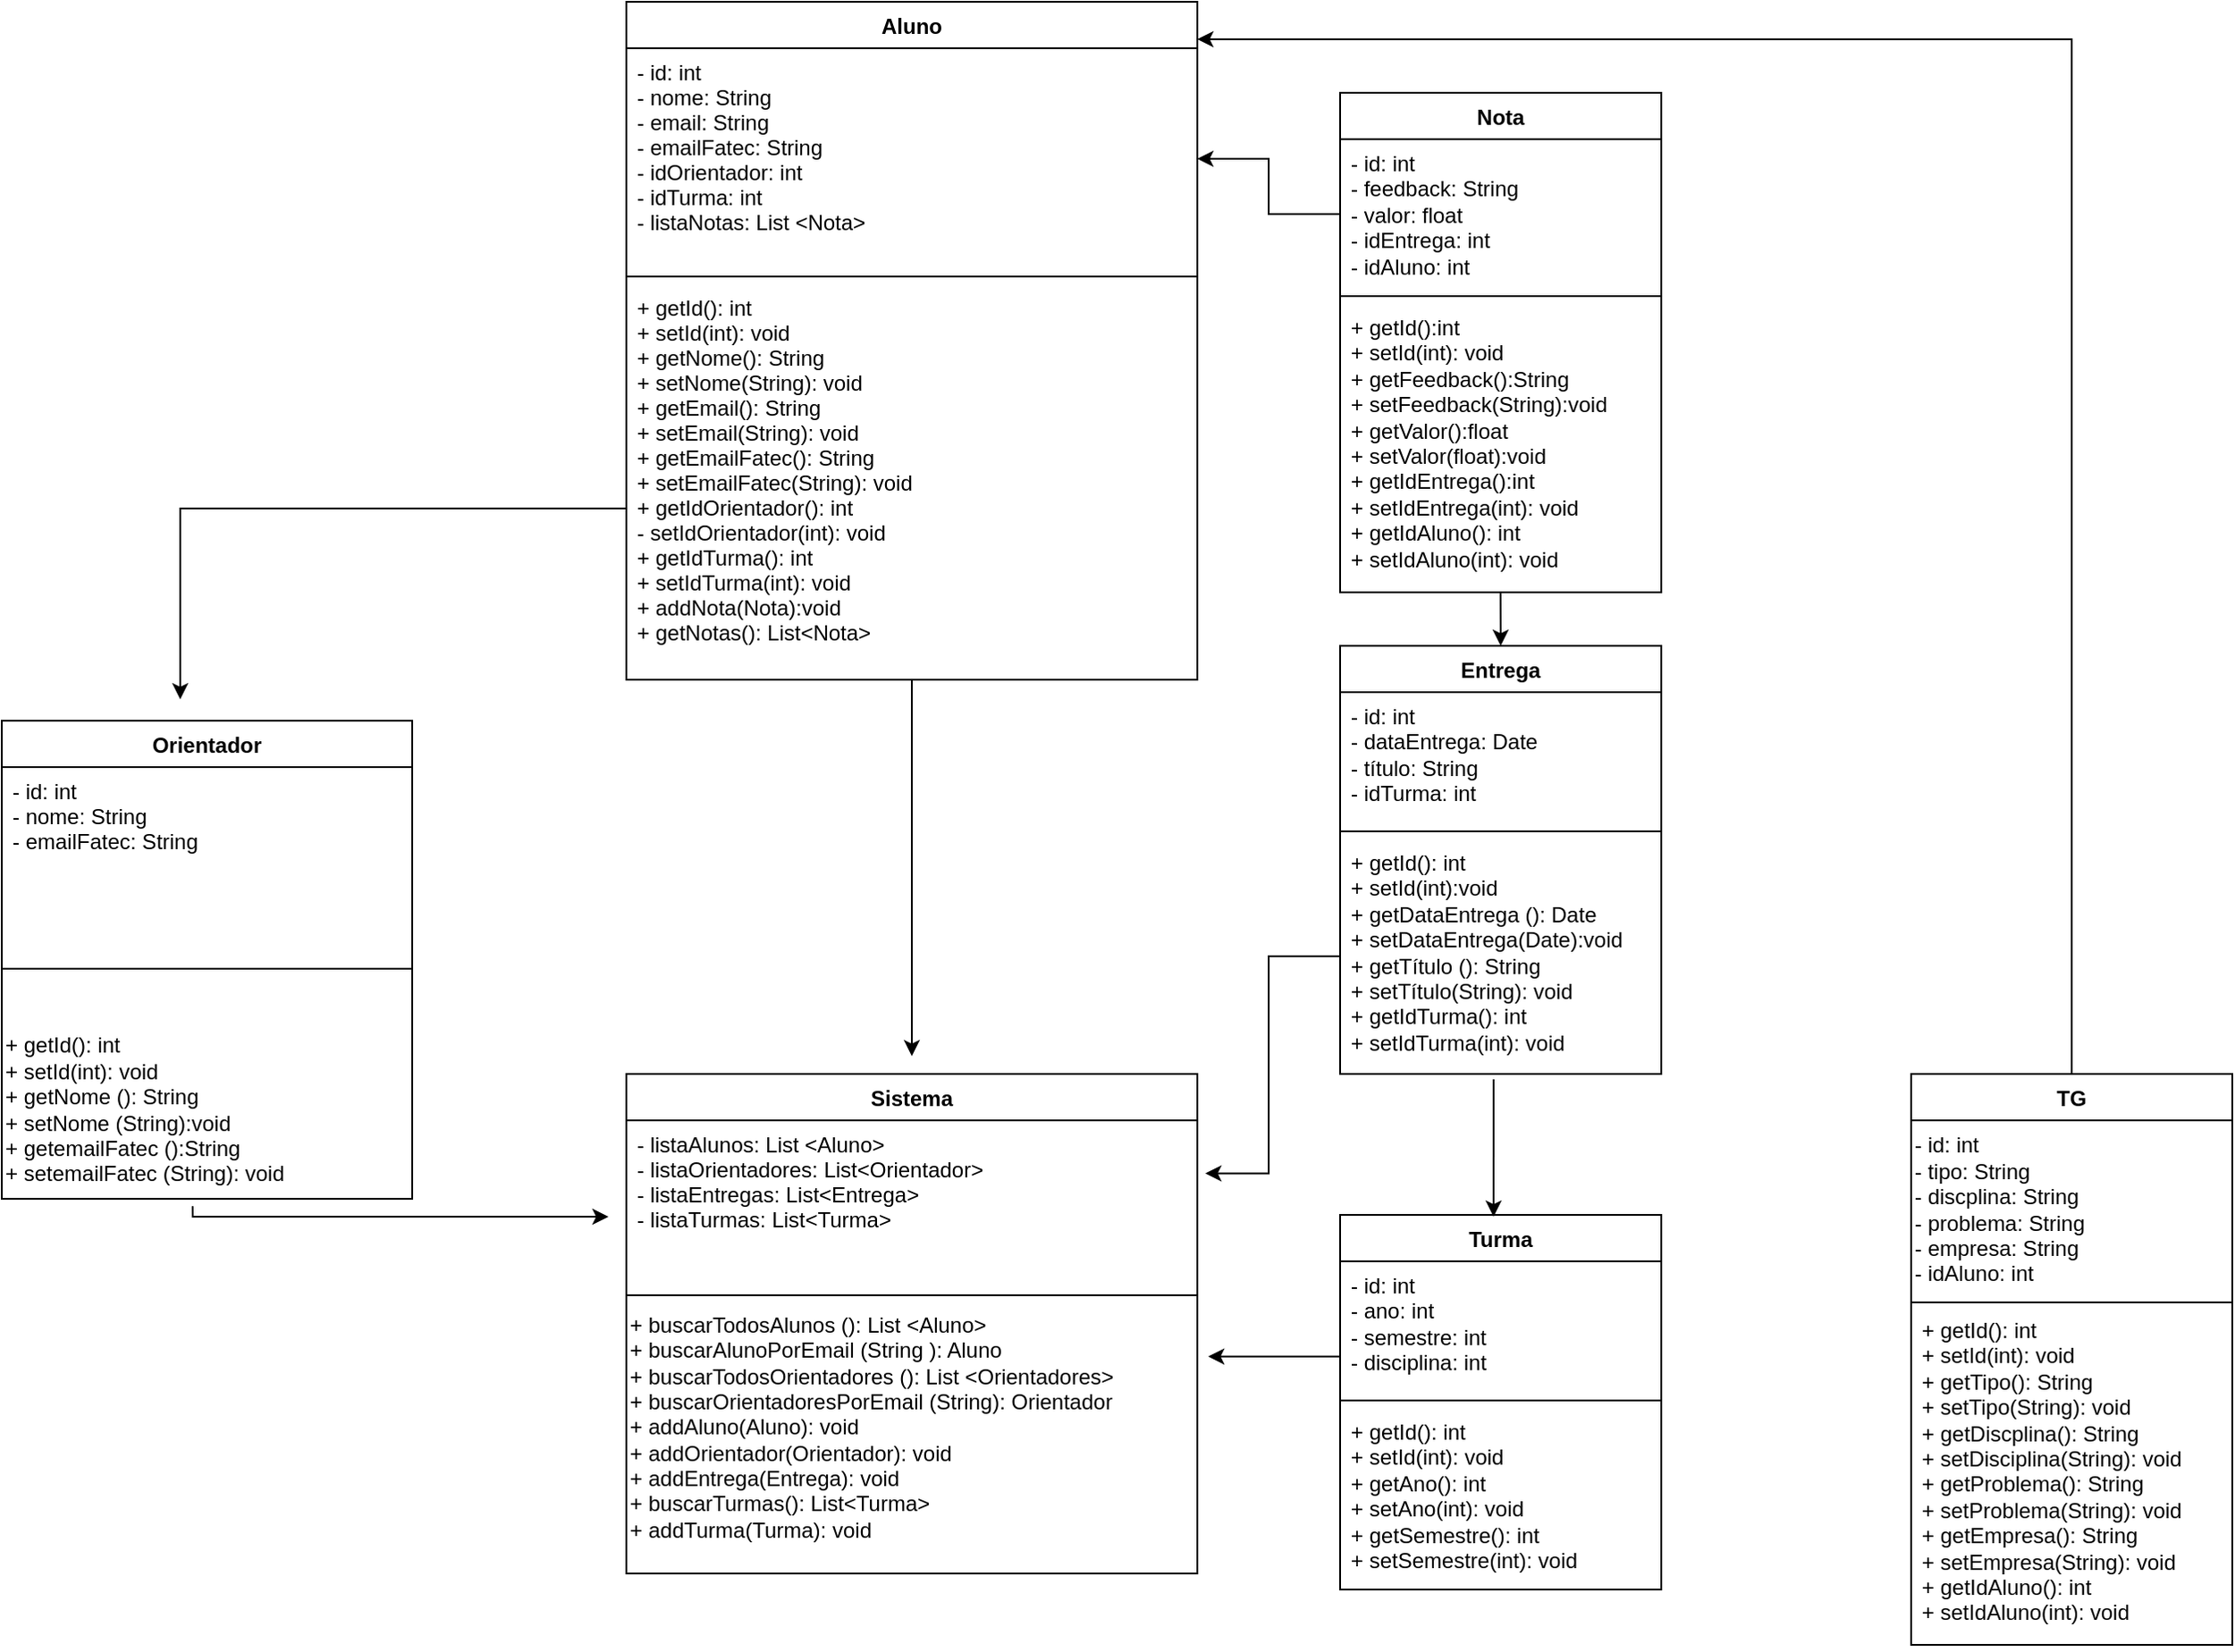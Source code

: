 <mxfile version="21.8.2" type="google">
  <diagram id="C5RBs43oDa-KdzZeNtuy" name="Page-1">
    <mxGraphModel grid="1" page="1" gridSize="10" guides="1" tooltips="1" connect="1" arrows="1" fold="1" pageScale="1" pageWidth="827" pageHeight="1169" math="0" shadow="0">
      <root>
        <mxCell id="WIyWlLk6GJQsqaUBKTNV-0" />
        <mxCell id="WIyWlLk6GJQsqaUBKTNV-1" parent="WIyWlLk6GJQsqaUBKTNV-0" />
        <mxCell id="zkfFHV4jXpPFQw0GAbJ--0" value="Sistema" style="swimlane;fontStyle=1;align=center;verticalAlign=top;childLayout=stackLayout;horizontal=1;startSize=26;horizontalStack=0;resizeParent=1;resizeLast=0;collapsible=1;marginBottom=0;rounded=0;shadow=0;strokeWidth=1;" vertex="1" parent="WIyWlLk6GJQsqaUBKTNV-1">
          <mxGeometry x="-640" y="720" width="320" height="280" as="geometry">
            <mxRectangle x="230" y="140" width="160" height="26" as="alternateBounds" />
          </mxGeometry>
        </mxCell>
        <mxCell id="zkfFHV4jXpPFQw0GAbJ--1" value="- listaAlunos: List &lt;Aluno&gt;&#xa;- listaOrientadores: List&lt;Orientador&gt;&#xa;- listaEntregas: List&lt;Entrega&gt;&#xa;- listaTurmas: List&lt;Turma&gt;&#xa;" style="text;align=left;verticalAlign=top;spacingLeft=4;spacingRight=4;overflow=hidden;rotatable=0;points=[[0,0.5],[1,0.5]];portConstraint=eastwest;" vertex="1" parent="zkfFHV4jXpPFQw0GAbJ--0">
          <mxGeometry y="26" width="320" height="94" as="geometry" />
        </mxCell>
        <mxCell id="zkfFHV4jXpPFQw0GAbJ--4" value="" style="line;html=1;strokeWidth=1;align=left;verticalAlign=middle;spacingTop=-1;spacingLeft=3;spacingRight=3;rotatable=0;labelPosition=right;points=[];portConstraint=eastwest;" vertex="1" parent="zkfFHV4jXpPFQw0GAbJ--0">
          <mxGeometry y="120" width="320" height="8" as="geometry" />
        </mxCell>
        <mxCell id="DyrlEhUT1evfAKf0mOx5-14" value="+ buscarTodosAlunos (): List &amp;lt;Aluno&amp;gt;&lt;br&gt;+ buscarAlunoPorEmail (String ): Aluno&amp;nbsp;&lt;br&gt;+ buscarTodosOrientadores (): List &amp;lt;Orientadores&amp;gt;&lt;br&gt;+ buscarOrientadoresPorEmail (String): Orientador&lt;br&gt;+ addAluno(Aluno): void&lt;br&gt;+ addOrientador(Orientador): void&lt;br&gt;+ addEntrega(Entrega): void&lt;br&gt;+ buscarTurmas(): List&amp;lt;Turma&amp;gt;&lt;br&gt;+ addTurma(Turma): void" style="text;html=1;align=left;verticalAlign=middle;resizable=0;points=[];autosize=1;strokeColor=none;fillColor=none;" vertex="1" parent="zkfFHV4jXpPFQw0GAbJ--0">
          <mxGeometry y="128" width="320" height="140" as="geometry" />
        </mxCell>
        <mxCell id="WAbojJwEJFHwkWnRIhdQ-28" value="" style="edgeStyle=orthogonalEdgeStyle;rounded=0;orthogonalLoop=1;jettySize=auto;html=1;" edge="1" parent="WIyWlLk6GJQsqaUBKTNV-1" source="zkfFHV4jXpPFQw0GAbJ--6">
          <mxGeometry relative="1" as="geometry">
            <mxPoint x="-480" y="710" as="targetPoint" />
          </mxGeometry>
        </mxCell>
        <mxCell id="zkfFHV4jXpPFQw0GAbJ--6" value="Aluno" style="swimlane;fontStyle=1;align=center;verticalAlign=top;childLayout=stackLayout;horizontal=1;startSize=26;horizontalStack=0;resizeParent=1;resizeLast=0;collapsible=1;marginBottom=0;rounded=0;shadow=0;strokeWidth=1;" vertex="1" parent="WIyWlLk6GJQsqaUBKTNV-1">
          <mxGeometry x="-640" y="119" width="320" height="380" as="geometry">
            <mxRectangle x="130" y="380" width="160" height="26" as="alternateBounds" />
          </mxGeometry>
        </mxCell>
        <mxCell id="zkfFHV4jXpPFQw0GAbJ--7" value="- id: int&#xa;- nome: String&#xa;- email: String&#xa;- emailFatec: String&#xa;- idOrientador: int&#xa;- idTurma: int&#xa;- listaNotas: List &lt;Nota&gt;" style="text;align=left;verticalAlign=top;spacingLeft=4;spacingRight=4;overflow=hidden;rotatable=0;points=[[0,0.5],[1,0.5]];portConstraint=eastwest;" vertex="1" parent="zkfFHV4jXpPFQw0GAbJ--6">
          <mxGeometry y="26" width="320" height="124" as="geometry" />
        </mxCell>
        <mxCell id="zkfFHV4jXpPFQw0GAbJ--9" value="" style="line;html=1;strokeWidth=1;align=left;verticalAlign=middle;spacingTop=-1;spacingLeft=3;spacingRight=3;rotatable=0;labelPosition=right;points=[];portConstraint=eastwest;" vertex="1" parent="zkfFHV4jXpPFQw0GAbJ--6">
          <mxGeometry y="150" width="320" height="8" as="geometry" />
        </mxCell>
        <mxCell id="zkfFHV4jXpPFQw0GAbJ--10" value="+ getId(): int&#xa;+ setId(int): void&#xa;+ getNome(): String&#xa;+ setNome(String): void&#xa;+ getEmail(): String&#xa;+ setEmail(String): void&#xa;+ getEmailFatec(): String&#xa;+ setEmailFatec(String): void&#xa;+ getIdOrientador(): int&#xa;- setIdOrientador(int): void&#xa;+ getIdTurma(): int&#xa;+ setIdTurma(int): void&#xa;+ addNota(Nota):void&#xa;+ getNotas(): List&lt;Nota&gt;" style="text;align=left;verticalAlign=top;spacingLeft=4;spacingRight=4;overflow=hidden;rotatable=0;points=[[0,0.5],[1,0.5]];portConstraint=eastwest;fontStyle=0" vertex="1" parent="zkfFHV4jXpPFQw0GAbJ--6">
          <mxGeometry y="158" width="320" height="222" as="geometry" />
        </mxCell>
        <mxCell id="zkfFHV4jXpPFQw0GAbJ--13" value="Orientador" style="swimlane;fontStyle=1;align=center;verticalAlign=top;childLayout=stackLayout;horizontal=1;startSize=26;horizontalStack=0;resizeParent=1;resizeLast=0;collapsible=1;marginBottom=0;rounded=0;shadow=0;strokeWidth=1;" vertex="1" parent="WIyWlLk6GJQsqaUBKTNV-1">
          <mxGeometry x="-990" y="522" width="230" height="268" as="geometry">
            <mxRectangle x="340" y="380" width="170" height="26" as="alternateBounds" />
          </mxGeometry>
        </mxCell>
        <mxCell id="zkfFHV4jXpPFQw0GAbJ--14" value="- id: int&#xa;- nome: String&#xa;- emailFatec: String" style="text;align=left;verticalAlign=top;spacingLeft=4;spacingRight=4;overflow=hidden;rotatable=0;points=[[0,0.5],[1,0.5]];portConstraint=eastwest;" vertex="1" parent="zkfFHV4jXpPFQw0GAbJ--13">
          <mxGeometry y="26" width="230" height="84" as="geometry" />
        </mxCell>
        <mxCell id="zkfFHV4jXpPFQw0GAbJ--15" value="" style="line;html=1;strokeWidth=1;align=left;verticalAlign=middle;spacingTop=-1;spacingLeft=3;spacingRight=3;rotatable=0;labelPosition=right;points=[];portConstraint=eastwest;" vertex="1" parent="zkfFHV4jXpPFQw0GAbJ--13">
          <mxGeometry y="110" width="230" height="58" as="geometry" />
        </mxCell>
        <mxCell id="DyrlEhUT1evfAKf0mOx5-16" value="+ getId(): int&lt;br style=&quot;border-color: var(--border-color);&quot;&gt;&lt;span style=&quot;&quot;&gt;+ setId(int): void&lt;/span&gt;&lt;br&gt;+ getNome (): String&lt;br&gt;+ setNome (String):void&lt;br&gt;+ getemailFatec ():String&lt;br&gt;+ setemailFatec (String): void" style="text;html=1;align=left;verticalAlign=middle;resizable=0;points=[];autosize=1;strokeColor=none;fillColor=none;" vertex="1" parent="zkfFHV4jXpPFQw0GAbJ--13">
          <mxGeometry y="168" width="230" height="100" as="geometry" />
        </mxCell>
        <mxCell id="DyrlEhUT1evfAKf0mOx5-9" value="Nota" style="swimlane;fontStyle=1;align=center;verticalAlign=top;childLayout=stackLayout;horizontal=1;startSize=26;horizontalStack=0;resizeParent=1;resizeParentMax=0;resizeLast=0;collapsible=1;marginBottom=0;whiteSpace=wrap;html=1;" vertex="1" parent="WIyWlLk6GJQsqaUBKTNV-1">
          <mxGeometry x="-240" y="170" width="180" height="280" as="geometry" />
        </mxCell>
        <mxCell id="DyrlEhUT1evfAKf0mOx5-10" value="- id: int&lt;br&gt;- feedback: String&lt;br&gt;- valor: float&lt;br&gt;- idEntrega: int&lt;br&gt;- idAluno: int" style="text;strokeColor=none;fillColor=none;align=left;verticalAlign=top;spacingLeft=4;spacingRight=4;overflow=hidden;rotatable=0;points=[[0,0.5],[1,0.5]];portConstraint=eastwest;whiteSpace=wrap;html=1;" vertex="1" parent="DyrlEhUT1evfAKf0mOx5-9">
          <mxGeometry y="26" width="180" height="84" as="geometry" />
        </mxCell>
        <mxCell id="DyrlEhUT1evfAKf0mOx5-11" value="" style="line;strokeWidth=1;fillColor=none;align=left;verticalAlign=middle;spacingTop=-1;spacingLeft=3;spacingRight=3;rotatable=0;labelPosition=right;points=[];portConstraint=eastwest;strokeColor=inherit;" vertex="1" parent="DyrlEhUT1evfAKf0mOx5-9">
          <mxGeometry y="110" width="180" height="8" as="geometry" />
        </mxCell>
        <mxCell id="DyrlEhUT1evfAKf0mOx5-12" value="+ getId():int&lt;br&gt;+ setId(int): void&lt;br&gt;+ getFeedback():String&lt;br&gt;+ setFeedback(String):void&lt;br&gt;+ getValor():float&lt;br&gt;+ setValor(float):void&lt;br&gt;+ getIdEntrega():int&lt;br&gt;+ setIdEntrega(int): void&lt;br&gt;+ getIdAluno(): int&lt;br&gt;+ setIdAluno(int): void" style="text;strokeColor=none;fillColor=none;align=left;verticalAlign=top;spacingLeft=4;spacingRight=4;overflow=hidden;rotatable=0;points=[[0,0.5],[1,0.5]];portConstraint=eastwest;whiteSpace=wrap;html=1;" vertex="1" parent="DyrlEhUT1evfAKf0mOx5-9">
          <mxGeometry y="118" width="180" height="162" as="geometry" />
        </mxCell>
        <mxCell id="WAbojJwEJFHwkWnRIhdQ-18" value="" style="edgeStyle=orthogonalEdgeStyle;rounded=0;orthogonalLoop=1;jettySize=auto;html=1;exitX=0.502;exitY=1.029;exitDx=0;exitDy=0;exitPerimeter=0;entryX=0.5;entryY=0;entryDx=0;entryDy=0;" edge="1" parent="WIyWlLk6GJQsqaUBKTNV-1" target="DyrlEhUT1evfAKf0mOx5-17">
          <mxGeometry relative="1" as="geometry">
            <mxPoint x="-150.42" y="490" as="targetPoint" />
            <Array as="points">
              <mxPoint x="-150" y="450" />
              <mxPoint x="-150" y="450" />
            </Array>
            <mxPoint x="-150.06" y="464.698" as="sourcePoint" />
          </mxGeometry>
        </mxCell>
        <mxCell id="DyrlEhUT1evfAKf0mOx5-17" value="Entrega" style="swimlane;fontStyle=1;align=center;verticalAlign=top;childLayout=stackLayout;horizontal=1;startSize=26;horizontalStack=0;resizeParent=1;resizeParentMax=0;resizeLast=0;collapsible=1;marginBottom=0;whiteSpace=wrap;html=1;" vertex="1" parent="WIyWlLk6GJQsqaUBKTNV-1">
          <mxGeometry x="-240" y="480" width="180" height="240" as="geometry" />
        </mxCell>
        <mxCell id="DyrlEhUT1evfAKf0mOx5-18" value="- id: int&lt;br&gt;- dataEntrega: Date&lt;br&gt;- título: String&lt;br&gt;- idTurma: int" style="text;strokeColor=none;fillColor=none;align=left;verticalAlign=top;spacingLeft=4;spacingRight=4;overflow=hidden;rotatable=0;points=[[0,0.5],[1,0.5]];portConstraint=eastwest;whiteSpace=wrap;html=1;" vertex="1" parent="DyrlEhUT1evfAKf0mOx5-17">
          <mxGeometry y="26" width="180" height="74" as="geometry" />
        </mxCell>
        <mxCell id="DyrlEhUT1evfAKf0mOx5-19" value="" style="line;strokeWidth=1;fillColor=none;align=left;verticalAlign=middle;spacingTop=-1;spacingLeft=3;spacingRight=3;rotatable=0;labelPosition=right;points=[];portConstraint=eastwest;strokeColor=inherit;" vertex="1" parent="DyrlEhUT1evfAKf0mOx5-17">
          <mxGeometry y="100" width="180" height="8" as="geometry" />
        </mxCell>
        <mxCell id="DyrlEhUT1evfAKf0mOx5-20" value="+ getId(): int&lt;br&gt;+ setId(int):void&lt;br&gt;+ getDataEntrega (): Date&lt;br&gt;+ setDataEntrega(Date):void&lt;br&gt;+ getTítulo (): String&lt;br&gt;+ setTítulo(String): void&lt;br&gt;+ getIdTurma(): int&lt;br&gt;+ setIdTurma(int): void" style="text;strokeColor=none;fillColor=none;align=left;verticalAlign=top;spacingLeft=4;spacingRight=4;overflow=hidden;rotatable=0;points=[[0,0.5],[1,0.5]];portConstraint=eastwest;whiteSpace=wrap;html=1;" vertex="1" parent="DyrlEhUT1evfAKf0mOx5-17">
          <mxGeometry y="108" width="180" height="132" as="geometry" />
        </mxCell>
        <mxCell id="4pE9Iu1bz3tuYbW6IJxL-0" style="edgeStyle=orthogonalEdgeStyle;rounded=0;orthogonalLoop=1;jettySize=auto;html=1;" edge="1" parent="WIyWlLk6GJQsqaUBKTNV-1" source="DyrlEhUT1evfAKf0mOx5-22">
          <mxGeometry relative="1" as="geometry">
            <mxPoint x="-320" y="140" as="targetPoint" />
            <Array as="points">
              <mxPoint x="170" y="140" />
            </Array>
          </mxGeometry>
        </mxCell>
        <mxCell id="DyrlEhUT1evfAKf0mOx5-22" value="TG" style="swimlane;fontStyle=1;align=center;verticalAlign=top;childLayout=stackLayout;horizontal=1;startSize=26;horizontalStack=0;resizeParent=1;resizeParentMax=0;resizeLast=0;collapsible=1;marginBottom=0;whiteSpace=wrap;html=1;" vertex="1" parent="WIyWlLk6GJQsqaUBKTNV-1">
          <mxGeometry x="80" y="720" width="180" height="320" as="geometry" />
        </mxCell>
        <mxCell id="OD9DnkSS-2-qvDJjl4iS-16" value="- id: int&lt;br&gt;- tipo: String&lt;br&gt;- discplina: String&lt;br&gt;- problema: String&lt;br&gt;- empresa: String&lt;br&gt;- idAluno: int" style="text;html=1;align=left;verticalAlign=middle;resizable=0;points=[];autosize=1;strokeColor=none;fillColor=none;" vertex="1" parent="DyrlEhUT1evfAKf0mOx5-22">
          <mxGeometry y="26" width="180" height="100" as="geometry" />
        </mxCell>
        <mxCell id="DyrlEhUT1evfAKf0mOx5-24" value="" style="line;strokeWidth=1;fillColor=none;align=left;verticalAlign=middle;spacingTop=-1;spacingLeft=3;spacingRight=3;rotatable=0;labelPosition=right;points=[];portConstraint=eastwest;strokeColor=inherit;" vertex="1" parent="DyrlEhUT1evfAKf0mOx5-22">
          <mxGeometry y="126" width="180" height="4" as="geometry" />
        </mxCell>
        <mxCell id="DyrlEhUT1evfAKf0mOx5-25" value="+ getId(): int&lt;br&gt;+ setId(int): void&lt;br&gt;+ getTipo(): String&lt;br&gt;+ setTipo(String): void&lt;br&gt;+ getDiscplina(): String&lt;br&gt;+ setDisciplina(String): void&lt;br&gt;+ getProblema(): String&lt;br&gt;+ setProblema(String): void&lt;br&gt;+ getEmpresa(): String&lt;br&gt;+ setEmpresa(String): void&lt;br&gt;+ getIdAluno(): int&lt;br&gt;+ setIdAluno(int): void" style="text;strokeColor=none;fillColor=none;align=left;verticalAlign=top;spacingLeft=4;spacingRight=4;overflow=hidden;rotatable=0;points=[[0,0.5],[1,0.5]];portConstraint=eastwest;whiteSpace=wrap;html=1;" vertex="1" parent="DyrlEhUT1evfAKf0mOx5-22">
          <mxGeometry y="130" width="180" height="190" as="geometry" />
        </mxCell>
        <mxCell id="OD9DnkSS-2-qvDJjl4iS-1" value="Turma" style="swimlane;fontStyle=1;align=center;verticalAlign=top;childLayout=stackLayout;horizontal=1;startSize=26;horizontalStack=0;resizeParent=1;resizeParentMax=0;resizeLast=0;collapsible=1;marginBottom=0;whiteSpace=wrap;html=1;" vertex="1" parent="WIyWlLk6GJQsqaUBKTNV-1">
          <mxGeometry x="-240" y="799" width="180" height="210" as="geometry" />
        </mxCell>
        <mxCell id="OD9DnkSS-2-qvDJjl4iS-2" value="- id: int&lt;br&gt;- ano: int&lt;br&gt;- semestre: int&lt;br&gt;- disciplina: int" style="text;strokeColor=none;fillColor=none;align=left;verticalAlign=top;spacingLeft=4;spacingRight=4;overflow=hidden;rotatable=0;points=[[0,0.5],[1,0.5]];portConstraint=eastwest;whiteSpace=wrap;html=1;" vertex="1" parent="OD9DnkSS-2-qvDJjl4iS-1">
          <mxGeometry y="26" width="180" height="74" as="geometry" />
        </mxCell>
        <mxCell id="OD9DnkSS-2-qvDJjl4iS-3" value="" style="line;strokeWidth=1;fillColor=none;align=left;verticalAlign=middle;spacingTop=-1;spacingLeft=3;spacingRight=3;rotatable=0;labelPosition=right;points=[];portConstraint=eastwest;strokeColor=inherit;" vertex="1" parent="OD9DnkSS-2-qvDJjl4iS-1">
          <mxGeometry y="100" width="180" height="8" as="geometry" />
        </mxCell>
        <mxCell id="OD9DnkSS-2-qvDJjl4iS-4" value="+ getId(): int&lt;br&gt;+ setId(int): void&lt;br&gt;+ getAno(): int&lt;br&gt;+ setAno(int): void&lt;br&gt;+ getSemestre(): int&lt;br&gt;+ setSemestre(int): void" style="text;strokeColor=none;fillColor=none;align=left;verticalAlign=top;spacingLeft=4;spacingRight=4;overflow=hidden;rotatable=0;points=[[0,0.5],[1,0.5]];portConstraint=eastwest;whiteSpace=wrap;html=1;" vertex="1" parent="OD9DnkSS-2-qvDJjl4iS-1">
          <mxGeometry y="108" width="180" height="102" as="geometry" />
        </mxCell>
        <mxCell id="WAbojJwEJFHwkWnRIhdQ-8" value="" style="endArrow=classic;html=1;rounded=0;exitX=0.465;exitY=1.041;exitDx=0;exitDy=0;exitPerimeter=0;" edge="1" parent="WIyWlLk6GJQsqaUBKTNV-1" source="DyrlEhUT1evfAKf0mOx5-16">
          <mxGeometry width="50" height="50" relative="1" as="geometry">
            <mxPoint x="-640" y="744.54" as="sourcePoint" />
            <mxPoint x="-650" y="800" as="targetPoint" />
            <Array as="points">
              <mxPoint x="-883" y="800" />
            </Array>
          </mxGeometry>
        </mxCell>
        <mxCell id="WAbojJwEJFHwkWnRIhdQ-23" style="edgeStyle=orthogonalEdgeStyle;rounded=0;orthogonalLoop=1;jettySize=auto;html=1;entryX=1.014;entryY=0.316;entryDx=0;entryDy=0;entryPerimeter=0;" edge="1" parent="WIyWlLk6GJQsqaUBKTNV-1" source="DyrlEhUT1evfAKf0mOx5-20" target="zkfFHV4jXpPFQw0GAbJ--1">
          <mxGeometry relative="1" as="geometry" />
        </mxCell>
        <mxCell id="WAbojJwEJFHwkWnRIhdQ-29" value="" style="edgeStyle=orthogonalEdgeStyle;rounded=0;orthogonalLoop=1;jettySize=auto;html=1;" edge="1" parent="WIyWlLk6GJQsqaUBKTNV-1" source="zkfFHV4jXpPFQw0GAbJ--10">
          <mxGeometry relative="1" as="geometry">
            <Array as="points">
              <mxPoint x="-890" y="403" />
            </Array>
            <mxPoint x="-890" y="510" as="targetPoint" />
          </mxGeometry>
        </mxCell>
        <mxCell id="LAlmsC31L1QHkv60Piju-1" style="edgeStyle=orthogonalEdgeStyle;rounded=0;orthogonalLoop=1;jettySize=auto;html=1;" edge="1" parent="WIyWlLk6GJQsqaUBKTNV-1" source="DyrlEhUT1evfAKf0mOx5-10" target="zkfFHV4jXpPFQw0GAbJ--7">
          <mxGeometry relative="1" as="geometry" />
        </mxCell>
        <mxCell id="LAlmsC31L1QHkv60Piju-3" value="" style="endArrow=classic;html=1;rounded=0;exitX=0.478;exitY=1.023;exitDx=0;exitDy=0;exitPerimeter=0;" edge="1" parent="WIyWlLk6GJQsqaUBKTNV-1" source="DyrlEhUT1evfAKf0mOx5-20">
          <mxGeometry width="50" height="50" relative="1" as="geometry">
            <mxPoint x="-400" y="690" as="sourcePoint" />
            <mxPoint x="-154" y="800" as="targetPoint" />
          </mxGeometry>
        </mxCell>
        <mxCell id="LAlmsC31L1QHkv60Piju-4" value="" style="endArrow=classic;html=1;rounded=0;exitX=0.002;exitY=0.721;exitDx=0;exitDy=0;exitPerimeter=0;entryX=1.019;entryY=0.217;entryDx=0;entryDy=0;entryPerimeter=0;" edge="1" parent="WIyWlLk6GJQsqaUBKTNV-1" source="OD9DnkSS-2-qvDJjl4iS-2" target="DyrlEhUT1evfAKf0mOx5-14">
          <mxGeometry width="50" height="50" relative="1" as="geometry">
            <mxPoint x="-400" y="880" as="sourcePoint" />
            <mxPoint x="-350" y="830" as="targetPoint" />
          </mxGeometry>
        </mxCell>
      </root>
    </mxGraphModel>
  </diagram>
</mxfile>

